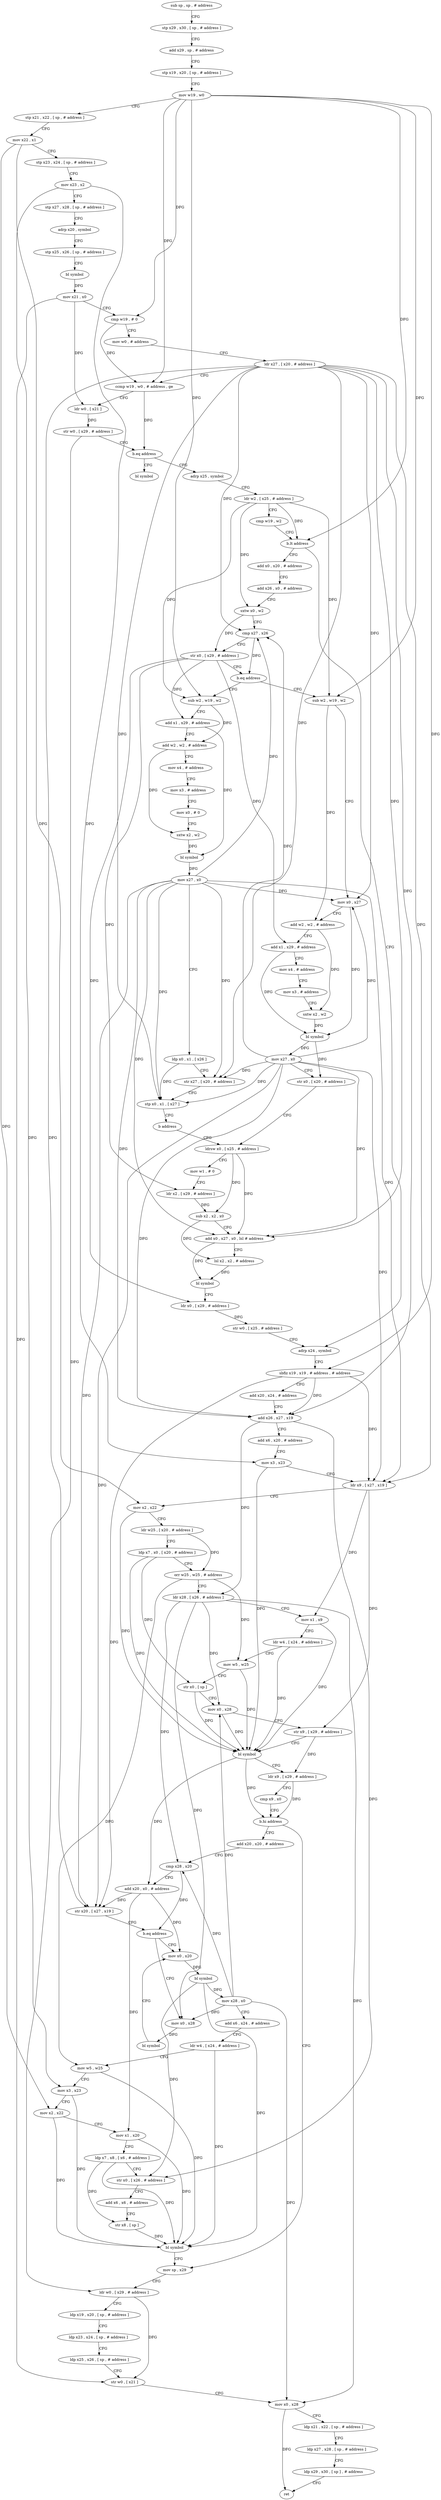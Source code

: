 digraph "func" {
"4229800" [label = "sub sp , sp , # address" ]
"4229804" [label = "stp x29 , x30 , [ sp , # address ]" ]
"4229808" [label = "add x29 , sp , # address" ]
"4229812" [label = "stp x19 , x20 , [ sp , # address ]" ]
"4229816" [label = "mov w19 , w0" ]
"4229820" [label = "stp x21 , x22 , [ sp , # address ]" ]
"4229824" [label = "mov x22 , x1" ]
"4229828" [label = "stp x23 , x24 , [ sp , # address ]" ]
"4229832" [label = "mov x23 , x2" ]
"4229836" [label = "stp x27 , x28 , [ sp , # address ]" ]
"4229840" [label = "adrp x20 , symbol" ]
"4229844" [label = "stp x25 , x26 , [ sp , # address ]" ]
"4229848" [label = "bl symbol" ]
"4229852" [label = "mov x21 , x0" ]
"4229856" [label = "cmp w19 , # 0" ]
"4229860" [label = "mov w0 , # address" ]
"4229864" [label = "ldr x27 , [ x20 , # address ]" ]
"4229868" [label = "ccmp w19 , w0 , # address , ge" ]
"4229872" [label = "ldr w0 , [ x21 ]" ]
"4229876" [label = "str w0 , [ x29 , # address ]" ]
"4229880" [label = "b.eq address" ]
"4230268" [label = "bl symbol" ]
"4229884" [label = "adrp x25 , symbol" ]
"4229888" [label = "ldr w2 , [ x25 , # address ]" ]
"4229892" [label = "cmp w19 , w2" ]
"4229896" [label = "b.lt address" ]
"4230000" [label = "adrp x24 , symbol" ]
"4229900" [label = "add x0 , x20 , # address" ]
"4230004" [label = "sbfiz x19 , x19 , # address , # address" ]
"4230008" [label = "add x20 , x24 , # address" ]
"4230012" [label = "add x26 , x27 , x19" ]
"4230016" [label = "add x6 , x20 , # address" ]
"4230020" [label = "mov x3 , x23" ]
"4230024" [label = "ldr x9 , [ x27 , x19 ]" ]
"4230028" [label = "mov x2 , x22" ]
"4230032" [label = "ldr w25 , [ x20 , # address ]" ]
"4230036" [label = "ldp x7 , x0 , [ x20 , # address ]" ]
"4230040" [label = "orr w25 , w25 , # address" ]
"4230044" [label = "ldr x28 , [ x26 , # address ]" ]
"4230048" [label = "mov x1 , x9" ]
"4230052" [label = "ldr w4 , [ x24 , # address ]" ]
"4230056" [label = "mov w5 , w25" ]
"4230060" [label = "str x0 , [ sp ]" ]
"4230064" [label = "mov x0 , x28" ]
"4230068" [label = "str x9 , [ x29 , # address ]" ]
"4230072" [label = "bl symbol" ]
"4230076" [label = "ldr x9 , [ x29 , # address ]" ]
"4230080" [label = "cmp x9 , x0" ]
"4230084" [label = "b.hi address" ]
"4230172" [label = "mov sp , x29" ]
"4230088" [label = "add x20 , x20 , # address" ]
"4229904" [label = "add x26 , x0 , # address" ]
"4229908" [label = "sxtw x0 , w2" ]
"4229912" [label = "cmp x27 , x26" ]
"4229916" [label = "str x0 , [ x29 , # address ]" ]
"4229920" [label = "b.eq address" ]
"4230216" [label = "sub w2 , w19 , w2" ]
"4229924" [label = "sub w2 , w19 , w2" ]
"4230176" [label = "ldr w0 , [ x29 , # address ]" ]
"4230180" [label = "ldp x19 , x20 , [ sp , # address ]" ]
"4230184" [label = "ldp x23 , x24 , [ sp , # address ]" ]
"4230188" [label = "ldp x25 , x26 , [ sp , # address ]" ]
"4230192" [label = "str w0 , [ x21 ]" ]
"4230196" [label = "mov x0 , x28" ]
"4230200" [label = "ldp x21 , x22 , [ sp , # address ]" ]
"4230204" [label = "ldp x27 , x28 , [ sp , # address ]" ]
"4230208" [label = "ldp x29 , x30 , [ sp ] , # address" ]
"4230212" [label = "ret" ]
"4230092" [label = "cmp x28 , x20" ]
"4230096" [label = "add x20 , x0 , # address" ]
"4230100" [label = "str x20 , [ x27 , x19 ]" ]
"4230104" [label = "b.eq address" ]
"4230116" [label = "mov x0 , x20" ]
"4230108" [label = "mov x0 , x28" ]
"4230220" [label = "add x1 , x29 , # address" ]
"4230224" [label = "add w2 , w2 , # address" ]
"4230228" [label = "mov x4 , # address" ]
"4230232" [label = "mov x3 , # address" ]
"4230236" [label = "mov x0 , # 0" ]
"4230240" [label = "sxtw x2 , w2" ]
"4230244" [label = "bl symbol" ]
"4230248" [label = "mov x27 , x0" ]
"4230252" [label = "ldp x0 , x1 , [ x26 ]" ]
"4230256" [label = "str x27 , [ x20 , # address ]" ]
"4230260" [label = "stp x0 , x1 , [ x27 ]" ]
"4230264" [label = "b address" ]
"4229964" [label = "ldrsw x0 , [ x25 , # address ]" ]
"4229928" [label = "mov x0 , x27" ]
"4229932" [label = "add w2 , w2 , # address" ]
"4229936" [label = "add x1 , x29 , # address" ]
"4229940" [label = "mov x4 , # address" ]
"4229944" [label = "mov x3 , # address" ]
"4229948" [label = "sxtw x2 , w2" ]
"4229952" [label = "bl symbol" ]
"4229956" [label = "mov x27 , x0" ]
"4229960" [label = "str x0 , [ x20 , # address ]" ]
"4230120" [label = "bl symbol" ]
"4230124" [label = "mov x28 , x0" ]
"4230128" [label = "add x6 , x24 , # address" ]
"4230132" [label = "ldr w4 , [ x24 , # address ]" ]
"4230136" [label = "mov w5 , w25" ]
"4230140" [label = "mov x3 , x23" ]
"4230144" [label = "mov x2 , x22" ]
"4230148" [label = "mov x1 , x20" ]
"4230152" [label = "ldp x7 , x8 , [ x6 , # address ]" ]
"4230156" [label = "str x0 , [ x26 , # address ]" ]
"4230160" [label = "add x6 , x6 , # address" ]
"4230164" [label = "str x8 , [ sp ]" ]
"4230168" [label = "bl symbol" ]
"4230112" [label = "bl symbol" ]
"4229968" [label = "mov w1 , # 0" ]
"4229972" [label = "ldr x2 , [ x29 , # address ]" ]
"4229976" [label = "sub x2 , x2 , x0" ]
"4229980" [label = "add x0 , x27 , x0 , lsl # address" ]
"4229984" [label = "lsl x2 , x2 , # address" ]
"4229988" [label = "bl symbol" ]
"4229992" [label = "ldr x0 , [ x29 , # address ]" ]
"4229996" [label = "str w0 , [ x25 , # address ]" ]
"4229800" -> "4229804" [ label = "CFG" ]
"4229804" -> "4229808" [ label = "CFG" ]
"4229808" -> "4229812" [ label = "CFG" ]
"4229812" -> "4229816" [ label = "CFG" ]
"4229816" -> "4229820" [ label = "CFG" ]
"4229816" -> "4229856" [ label = "DFG" ]
"4229816" -> "4229868" [ label = "DFG" ]
"4229816" -> "4229896" [ label = "DFG" ]
"4229816" -> "4230004" [ label = "DFG" ]
"4229816" -> "4230216" [ label = "DFG" ]
"4229816" -> "4229924" [ label = "DFG" ]
"4229820" -> "4229824" [ label = "CFG" ]
"4229824" -> "4229828" [ label = "CFG" ]
"4229824" -> "4230028" [ label = "DFG" ]
"4229824" -> "4230144" [ label = "DFG" ]
"4229828" -> "4229832" [ label = "CFG" ]
"4229832" -> "4229836" [ label = "CFG" ]
"4229832" -> "4230020" [ label = "DFG" ]
"4229832" -> "4230140" [ label = "DFG" ]
"4229836" -> "4229840" [ label = "CFG" ]
"4229840" -> "4229844" [ label = "CFG" ]
"4229844" -> "4229848" [ label = "CFG" ]
"4229848" -> "4229852" [ label = "DFG" ]
"4229852" -> "4229856" [ label = "CFG" ]
"4229852" -> "4229872" [ label = "DFG" ]
"4229852" -> "4230192" [ label = "DFG" ]
"4229856" -> "4229860" [ label = "CFG" ]
"4229856" -> "4229868" [ label = "DFG" ]
"4229860" -> "4229864" [ label = "CFG" ]
"4229864" -> "4229868" [ label = "CFG" ]
"4229864" -> "4230012" [ label = "DFG" ]
"4229864" -> "4230024" [ label = "DFG" ]
"4229864" -> "4229912" [ label = "DFG" ]
"4229864" -> "4230100" [ label = "DFG" ]
"4229864" -> "4230256" [ label = "DFG" ]
"4229864" -> "4230260" [ label = "DFG" ]
"4229864" -> "4229928" [ label = "DFG" ]
"4229864" -> "4229980" [ label = "DFG" ]
"4229868" -> "4229872" [ label = "CFG" ]
"4229868" -> "4229880" [ label = "DFG" ]
"4229872" -> "4229876" [ label = "DFG" ]
"4229876" -> "4229880" [ label = "CFG" ]
"4229876" -> "4230176" [ label = "DFG" ]
"4229880" -> "4230268" [ label = "CFG" ]
"4229880" -> "4229884" [ label = "CFG" ]
"4229884" -> "4229888" [ label = "CFG" ]
"4229888" -> "4229892" [ label = "CFG" ]
"4229888" -> "4229896" [ label = "DFG" ]
"4229888" -> "4229908" [ label = "DFG" ]
"4229888" -> "4230216" [ label = "DFG" ]
"4229888" -> "4229924" [ label = "DFG" ]
"4229892" -> "4229896" [ label = "CFG" ]
"4229896" -> "4230000" [ label = "CFG" ]
"4229896" -> "4229900" [ label = "CFG" ]
"4230000" -> "4230004" [ label = "CFG" ]
"4229900" -> "4229904" [ label = "CFG" ]
"4230004" -> "4230008" [ label = "CFG" ]
"4230004" -> "4230012" [ label = "DFG" ]
"4230004" -> "4230024" [ label = "DFG" ]
"4230004" -> "4230100" [ label = "DFG" ]
"4230008" -> "4230012" [ label = "CFG" ]
"4230012" -> "4230016" [ label = "CFG" ]
"4230012" -> "4230044" [ label = "DFG" ]
"4230012" -> "4230156" [ label = "DFG" ]
"4230016" -> "4230020" [ label = "CFG" ]
"4230020" -> "4230024" [ label = "CFG" ]
"4230020" -> "4230072" [ label = "DFG" ]
"4230024" -> "4230028" [ label = "CFG" ]
"4230024" -> "4230048" [ label = "DFG" ]
"4230024" -> "4230068" [ label = "DFG" ]
"4230028" -> "4230032" [ label = "CFG" ]
"4230028" -> "4230072" [ label = "DFG" ]
"4230032" -> "4230036" [ label = "CFG" ]
"4230032" -> "4230040" [ label = "DFG" ]
"4230036" -> "4230040" [ label = "CFG" ]
"4230036" -> "4230072" [ label = "DFG" ]
"4230036" -> "4230060" [ label = "DFG" ]
"4230040" -> "4230044" [ label = "CFG" ]
"4230040" -> "4230056" [ label = "DFG" ]
"4230040" -> "4230136" [ label = "DFG" ]
"4230044" -> "4230048" [ label = "CFG" ]
"4230044" -> "4230064" [ label = "DFG" ]
"4230044" -> "4230196" [ label = "DFG" ]
"4230044" -> "4230092" [ label = "DFG" ]
"4230044" -> "4230108" [ label = "DFG" ]
"4230048" -> "4230052" [ label = "CFG" ]
"4230048" -> "4230072" [ label = "DFG" ]
"4230052" -> "4230056" [ label = "CFG" ]
"4230052" -> "4230072" [ label = "DFG" ]
"4230056" -> "4230060" [ label = "CFG" ]
"4230056" -> "4230072" [ label = "DFG" ]
"4230060" -> "4230064" [ label = "CFG" ]
"4230060" -> "4230072" [ label = "DFG" ]
"4230064" -> "4230068" [ label = "CFG" ]
"4230064" -> "4230072" [ label = "DFG" ]
"4230068" -> "4230072" [ label = "CFG" ]
"4230068" -> "4230076" [ label = "DFG" ]
"4230072" -> "4230076" [ label = "CFG" ]
"4230072" -> "4230084" [ label = "DFG" ]
"4230072" -> "4230096" [ label = "DFG" ]
"4230076" -> "4230080" [ label = "CFG" ]
"4230076" -> "4230084" [ label = "DFG" ]
"4230080" -> "4230084" [ label = "CFG" ]
"4230084" -> "4230172" [ label = "CFG" ]
"4230084" -> "4230088" [ label = "CFG" ]
"4230172" -> "4230176" [ label = "CFG" ]
"4230088" -> "4230092" [ label = "CFG" ]
"4229904" -> "4229908" [ label = "CFG" ]
"4229908" -> "4229912" [ label = "CFG" ]
"4229908" -> "4229916" [ label = "DFG" ]
"4229912" -> "4229916" [ label = "CFG" ]
"4229912" -> "4229920" [ label = "DFG" ]
"4229916" -> "4229920" [ label = "CFG" ]
"4229916" -> "4229972" [ label = "DFG" ]
"4229916" -> "4229992" [ label = "DFG" ]
"4229916" -> "4230220" [ label = "DFG" ]
"4229916" -> "4229936" [ label = "DFG" ]
"4229920" -> "4230216" [ label = "CFG" ]
"4229920" -> "4229924" [ label = "CFG" ]
"4230216" -> "4230220" [ label = "CFG" ]
"4230216" -> "4230224" [ label = "DFG" ]
"4229924" -> "4229928" [ label = "CFG" ]
"4229924" -> "4229932" [ label = "DFG" ]
"4230176" -> "4230180" [ label = "CFG" ]
"4230176" -> "4230192" [ label = "DFG" ]
"4230180" -> "4230184" [ label = "CFG" ]
"4230184" -> "4230188" [ label = "CFG" ]
"4230188" -> "4230192" [ label = "CFG" ]
"4230192" -> "4230196" [ label = "CFG" ]
"4230196" -> "4230200" [ label = "CFG" ]
"4230196" -> "4230212" [ label = "DFG" ]
"4230200" -> "4230204" [ label = "CFG" ]
"4230204" -> "4230208" [ label = "CFG" ]
"4230208" -> "4230212" [ label = "CFG" ]
"4230092" -> "4230096" [ label = "CFG" ]
"4230092" -> "4230104" [ label = "DFG" ]
"4230096" -> "4230100" [ label = "DFG" ]
"4230096" -> "4230116" [ label = "DFG" ]
"4230096" -> "4230148" [ label = "DFG" ]
"4230100" -> "4230104" [ label = "CFG" ]
"4230104" -> "4230116" [ label = "CFG" ]
"4230104" -> "4230108" [ label = "CFG" ]
"4230116" -> "4230120" [ label = "DFG" ]
"4230108" -> "4230112" [ label = "DFG" ]
"4230220" -> "4230224" [ label = "CFG" ]
"4230220" -> "4230244" [ label = "DFG" ]
"4230224" -> "4230228" [ label = "CFG" ]
"4230224" -> "4230240" [ label = "DFG" ]
"4230228" -> "4230232" [ label = "CFG" ]
"4230232" -> "4230236" [ label = "CFG" ]
"4230236" -> "4230240" [ label = "CFG" ]
"4230240" -> "4230244" [ label = "DFG" ]
"4230244" -> "4230248" [ label = "DFG" ]
"4230248" -> "4230252" [ label = "CFG" ]
"4230248" -> "4229912" [ label = "DFG" ]
"4230248" -> "4230012" [ label = "DFG" ]
"4230248" -> "4230024" [ label = "DFG" ]
"4230248" -> "4230100" [ label = "DFG" ]
"4230248" -> "4230256" [ label = "DFG" ]
"4230248" -> "4230260" [ label = "DFG" ]
"4230248" -> "4229928" [ label = "DFG" ]
"4230248" -> "4229980" [ label = "DFG" ]
"4230252" -> "4230256" [ label = "CFG" ]
"4230252" -> "4230260" [ label = "DFG" ]
"4230256" -> "4230260" [ label = "CFG" ]
"4230260" -> "4230264" [ label = "CFG" ]
"4230264" -> "4229964" [ label = "CFG" ]
"4229964" -> "4229968" [ label = "CFG" ]
"4229964" -> "4229976" [ label = "DFG" ]
"4229964" -> "4229980" [ label = "DFG" ]
"4229928" -> "4229932" [ label = "CFG" ]
"4229928" -> "4229952" [ label = "DFG" ]
"4229932" -> "4229936" [ label = "CFG" ]
"4229932" -> "4229948" [ label = "DFG" ]
"4229936" -> "4229940" [ label = "CFG" ]
"4229936" -> "4229952" [ label = "DFG" ]
"4229940" -> "4229944" [ label = "CFG" ]
"4229944" -> "4229948" [ label = "CFG" ]
"4229948" -> "4229952" [ label = "DFG" ]
"4229952" -> "4229956" [ label = "DFG" ]
"4229952" -> "4229960" [ label = "DFG" ]
"4229956" -> "4229960" [ label = "CFG" ]
"4229956" -> "4229912" [ label = "DFG" ]
"4229956" -> "4230256" [ label = "DFG" ]
"4229956" -> "4229928" [ label = "DFG" ]
"4229956" -> "4230012" [ label = "DFG" ]
"4229956" -> "4230024" [ label = "DFG" ]
"4229956" -> "4230100" [ label = "DFG" ]
"4229956" -> "4230260" [ label = "DFG" ]
"4229956" -> "4229980" [ label = "DFG" ]
"4229960" -> "4229964" [ label = "CFG" ]
"4230120" -> "4230124" [ label = "DFG" ]
"4230120" -> "4230156" [ label = "DFG" ]
"4230120" -> "4230168" [ label = "DFG" ]
"4230124" -> "4230128" [ label = "CFG" ]
"4230124" -> "4230064" [ label = "DFG" ]
"4230124" -> "4230196" [ label = "DFG" ]
"4230124" -> "4230092" [ label = "DFG" ]
"4230124" -> "4230108" [ label = "DFG" ]
"4230128" -> "4230132" [ label = "CFG" ]
"4230132" -> "4230136" [ label = "CFG" ]
"4230132" -> "4230168" [ label = "DFG" ]
"4230136" -> "4230140" [ label = "CFG" ]
"4230136" -> "4230168" [ label = "DFG" ]
"4230140" -> "4230144" [ label = "CFG" ]
"4230140" -> "4230168" [ label = "DFG" ]
"4230144" -> "4230148" [ label = "CFG" ]
"4230144" -> "4230168" [ label = "DFG" ]
"4230148" -> "4230152" [ label = "CFG" ]
"4230148" -> "4230168" [ label = "DFG" ]
"4230152" -> "4230156" [ label = "CFG" ]
"4230152" -> "4230168" [ label = "DFG" ]
"4230152" -> "4230164" [ label = "DFG" ]
"4230156" -> "4230160" [ label = "CFG" ]
"4230160" -> "4230164" [ label = "CFG" ]
"4230164" -> "4230168" [ label = "DFG" ]
"4230168" -> "4230172" [ label = "CFG" ]
"4230112" -> "4230116" [ label = "CFG" ]
"4229968" -> "4229972" [ label = "CFG" ]
"4229972" -> "4229976" [ label = "DFG" ]
"4229976" -> "4229980" [ label = "CFG" ]
"4229976" -> "4229984" [ label = "DFG" ]
"4229980" -> "4229984" [ label = "CFG" ]
"4229980" -> "4229988" [ label = "DFG" ]
"4229984" -> "4229988" [ label = "DFG" ]
"4229988" -> "4229992" [ label = "CFG" ]
"4229992" -> "4229996" [ label = "DFG" ]
"4229996" -> "4230000" [ label = "CFG" ]
}
